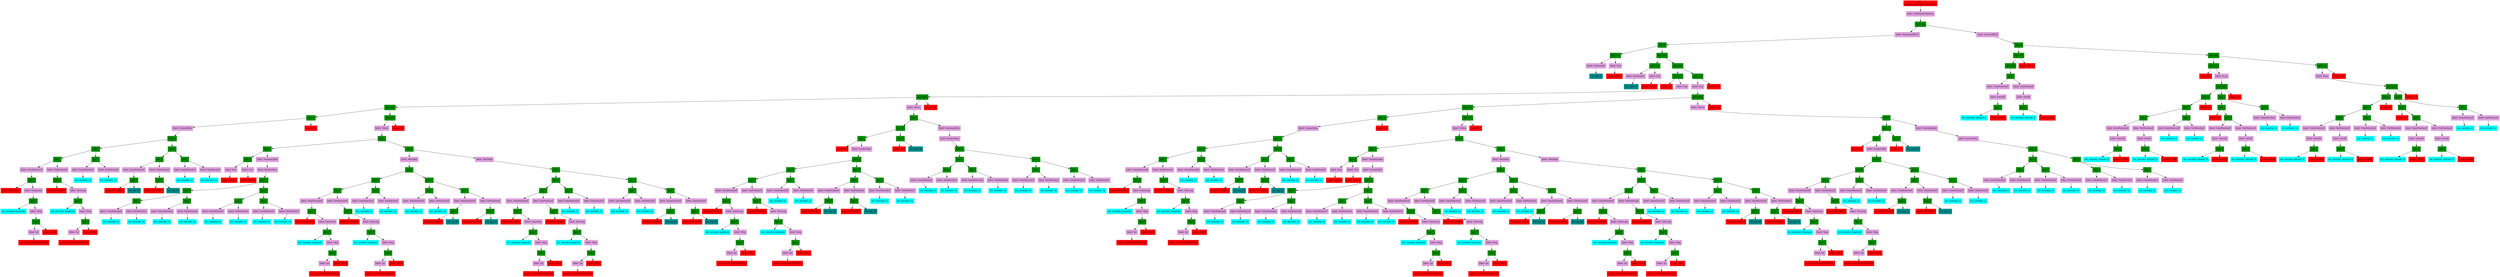digraph G {
node [shape=box]

0 [label="file: 
trigger_guard_alert_WCVtep.c",color=red, style=filled]
1 [label="label: ?wellClearViolation",color=plum, style=filled]
0 -> 1
2 [label="op2: &&",color=green4, style=filled]
1 -> 2
3 [label="label: ?horizontalWCV",color=plum, style=filled]
2 -> 3
4 [label="op2: ||",color=green4, style=filled]
3 -> 4
5 [label="op2: <=",color=green4, style=filled]
4 -> 5
6 [label="label: ?norm2dim",color=plum, style=filled]
5 -> 6
7 [label="ext_sqrt_8",color=cyan4, style=filled]
6 -> 7
141 [label="label: ?nm",color=plum, style=filled]
5 -> 141
142 [label="const: 1852.0",color=red1, style=filled]
141 -> 142
143 [label="op2: &&",color=green4, style=filled]
4 -> 143
144 [label="op2: <=",color=green4, style=filled]
143 -> 144
145 [label="label: ?norm2dim",color=plum, style=filled]
144 -> 145
146 [label="ext_sqrt_33",color=cyan4, style=filled]
145 -> 146
804 [label="label: ?nm",color=plum, style=filled]
144 -> 804
805 [label="const: 1852.0",color=red1, style=filled]
804 -> 805
806 [label="op2: &&",color=green4, style=filled]
143 -> 806
807 [label="op2: <=",color=green4, style=filled]
806 -> 807
808 [label="const: 0.0",color=red1, style=filled]
807 -> 808
809 [label="label: ?tep",color=plum, style=filled]
807 -> 809
810 [label="op3: mux",color=green4, style=filled]
809 -> 810
811 [label="op2: &&",color=green4, style=filled]
810 -> 811
812 [label="op2: <",color=green4, style=filled]
811 -> 812
813 [label="label: ?scalar2dim",color=plum, style=filled]
812 -> 813
814 [label="op2: +",color=green4, style=filled]
813 -> 814
815 [label="op2: *",color=green4, style=filled]
814 -> 815
816 [label="op2: -",color=green4, style=filled]
815 -> 816
817 [label="label: ?ownPositionX",color=plum, style=filled]
816 -> 817
818 [label="op2: *",color=green4, style=filled]
817 -> 818
819 [label="const: 6371000.0",color=red1, style=filled]
818 -> 819
820 [label="label: ?ownLong",color=plum, style=filled]
818 -> 820
821 [label="op2: *",color=green4, style=filled]
820 -> 821
822 [label="ext_ownship_longitude",color=cyan1, style=filled]
821 -> 822
823 [label="label: ?deg",color=plum, style=filled]
821 -> 823
824 [label="op2: /",color=green4, style=filled]
823 -> 824
825 [label="label: ?pi",color=plum, style=filled]
824 -> 825
826 [label="const: 3.141592653589793",color=red1, style=filled]
825 -> 826
827 [label="const: 180.0",color=red1, style=filled]
824 -> 827
828 [label="label: ?intPositionX",color=plum, style=filled]
816 -> 828
829 [label="op2: *",color=green4, style=filled]
828 -> 829
830 [label="const: 6371000.0",color=red1, style=filled]
829 -> 830
831 [label="label: ?intLong",color=plum, style=filled]
829 -> 831
832 [label="op2: *",color=green4, style=filled]
831 -> 832
833 [label="ext_intruder_longitude",color=cyan1, style=filled]
832 -> 833
834 [label="label: ?deg",color=plum, style=filled]
832 -> 834
835 [label="op2: /",color=green4, style=filled]
834 -> 835
836 [label="label: ?pi",color=plum, style=filled]
835 -> 836
837 [label="const: 3.141592653589793",color=red1, style=filled]
836 -> 837
838 [label="const: 180.0",color=red1, style=filled]
835 -> 838
839 [label="op2: -",color=green4, style=filled]
815 -> 839
840 [label="label: ?ownVelocityX",color=plum, style=filled]
839 -> 840
841 [label="ext_ownship_vx",color=cyan1, style=filled]
840 -> 841
842 [label="label: ?intVelocityX",color=plum, style=filled]
839 -> 842
843 [label="ext_intruder_vx",color=cyan1, style=filled]
842 -> 843
844 [label="op2: *",color=green4, style=filled]
814 -> 844
845 [label="op2: -",color=green4, style=filled]
844 -> 845
846 [label="label: ?ownPositionY",color=plum, style=filled]
845 -> 846
847 [label="op2: *",color=green4, style=filled]
846 -> 847
848 [label="const: 6371000.0",color=red1, style=filled]
847 -> 848
849 [label="ext_log_35",color=cyan4, style=filled]
847 -> 849
866 [label="label: ?intPositionY",color=plum, style=filled]
845 -> 866
867 [label="op2: *",color=green4, style=filled]
866 -> 867
868 [label="const: 6371000.0",color=red1, style=filled]
867 -> 868
869 [label="ext_log_37",color=cyan4, style=filled]
867 -> 869
886 [label="op2: -",color=green4, style=filled]
844 -> 886
887 [label="label: ?ownVelocityY",color=plum, style=filled]
886 -> 887
888 [label="ext_ownship_vy",color=cyan1, style=filled]
887 -> 888
889 [label="label: ?intVelocityY",color=plum, style=filled]
886 -> 889
890 [label="ext_intruder_vy",color=cyan1, style=filled]
889 -> 890
891 [label="const: 0.0",color=red1, style=filled]
812 -> 891
892 [label="op2: >=",color=green4, style=filled]
811 -> 892
893 [label="label: ?delta",color=plum, style=filled]
892 -> 893
894 [label="op2: -",color=green4, style=filled]
893 -> 894
895 [label="op2: *",color=green4, style=filled]
894 -> 895
896 [label="op2: *",color=green4, style=filled]
895 -> 896
897 [label="label: ?nm",color=plum, style=filled]
896 -> 897
898 [label="const: 1852.0",color=red1, style=filled]
897 -> 898
899 [label="label: ?nm",color=plum, style=filled]
896 -> 899
900 [label="const: 1852.0",color=red1, style=filled]
899 -> 900
901 [label="label: ?normsq2dim",color=plum, style=filled]
895 -> 901
902 [label="label: ?scalar2dim",color=plum, style=filled]
901 -> 902
903 [label="op2: +",color=green4, style=filled]
902 -> 903
904 [label="op2: *",color=green4, style=filled]
903 -> 904
905 [label="op2: -",color=green4, style=filled]
904 -> 905
906 [label="label: ?ownVelocityX",color=plum, style=filled]
905 -> 906
907 [label="ext_ownship_vx",color=cyan1, style=filled]
906 -> 907
908 [label="label: ?intVelocityX",color=plum, style=filled]
905 -> 908
909 [label="ext_intruder_vx",color=cyan1, style=filled]
908 -> 909
910 [label="op2: -",color=green4, style=filled]
904 -> 910
911 [label="label: ?ownVelocityX",color=plum, style=filled]
910 -> 911
912 [label="ext_ownship_vx",color=cyan1, style=filled]
911 -> 912
913 [label="label: ?intVelocityX",color=plum, style=filled]
910 -> 913
914 [label="ext_intruder_vx",color=cyan1, style=filled]
913 -> 914
915 [label="op2: *",color=green4, style=filled]
903 -> 915
916 [label="op2: -",color=green4, style=filled]
915 -> 916
917 [label="label: ?ownVelocityY",color=plum, style=filled]
916 -> 917
918 [label="ext_ownship_vy",color=cyan1, style=filled]
917 -> 918
919 [label="label: ?intVelocityY",color=plum, style=filled]
916 -> 919
920 [label="ext_intruder_vy",color=cyan1, style=filled]
919 -> 920
921 [label="op2: -",color=green4, style=filled]
915 -> 921
922 [label="label: ?ownVelocityY",color=plum, style=filled]
921 -> 922
923 [label="ext_ownship_vy",color=cyan1, style=filled]
922 -> 923
924 [label="label: ?intVelocityY",color=plum, style=filled]
921 -> 924
925 [label="ext_intruder_vy",color=cyan1, style=filled]
924 -> 925
926 [label="op2: *",color=green4, style=filled]
894 -> 926
927 [label="label: ?det2dim",color=plum, style=filled]
926 -> 927
928 [label="op2: -",color=green4, style=filled]
927 -> 928
929 [label="op2: *",color=green4, style=filled]
928 -> 929
930 [label="op2: -",color=green4, style=filled]
929 -> 930
931 [label="label: ?ownPositionX",color=plum, style=filled]
930 -> 931
932 [label="op2: *",color=green4, style=filled]
931 -> 932
933 [label="const: 6371000.0",color=red1, style=filled]
932 -> 933
934 [label="label: ?ownLong",color=plum, style=filled]
932 -> 934
935 [label="op2: *",color=green4, style=filled]
934 -> 935
936 [label="ext_ownship_longitude",color=cyan1, style=filled]
935 -> 936
937 [label="label: ?deg",color=plum, style=filled]
935 -> 937
938 [label="op2: /",color=green4, style=filled]
937 -> 938
939 [label="label: ?pi",color=plum, style=filled]
938 -> 939
940 [label="const: 3.141592653589793",color=red1, style=filled]
939 -> 940
941 [label="const: 180.0",color=red1, style=filled]
938 -> 941
942 [label="label: ?intPositionX",color=plum, style=filled]
930 -> 942
943 [label="op2: *",color=green4, style=filled]
942 -> 943
944 [label="const: 6371000.0",color=red1, style=filled]
943 -> 944
945 [label="label: ?intLong",color=plum, style=filled]
943 -> 945
946 [label="op2: *",color=green4, style=filled]
945 -> 946
947 [label="ext_intruder_longitude",color=cyan1, style=filled]
946 -> 947
948 [label="label: ?deg",color=plum, style=filled]
946 -> 948
949 [label="op2: /",color=green4, style=filled]
948 -> 949
950 [label="label: ?pi",color=plum, style=filled]
949 -> 950
951 [label="const: 3.141592653589793",color=red1, style=filled]
950 -> 951
952 [label="const: 180.0",color=red1, style=filled]
949 -> 952
953 [label="op2: -",color=green4, style=filled]
929 -> 953
954 [label="label: ?ownVelocityY",color=plum, style=filled]
953 -> 954
955 [label="ext_ownship_vy",color=cyan1, style=filled]
954 -> 955
956 [label="label: ?intVelocityY",color=plum, style=filled]
953 -> 956
957 [label="ext_intruder_vy",color=cyan1, style=filled]
956 -> 957
958 [label="op2: *",color=green4, style=filled]
928 -> 958
959 [label="op2: -",color=green4, style=filled]
958 -> 959
960 [label="label: ?ownVelocityX",color=plum, style=filled]
959 -> 960
961 [label="ext_ownship_vx",color=cyan1, style=filled]
960 -> 961
962 [label="label: ?intVelocityX",color=plum, style=filled]
959 -> 962
963 [label="ext_intruder_vx",color=cyan1, style=filled]
962 -> 963
964 [label="op2: -",color=green4, style=filled]
958 -> 964
965 [label="label: ?ownPositionY",color=plum, style=filled]
964 -> 965
966 [label="op2: *",color=green4, style=filled]
965 -> 966
967 [label="const: 6371000.0",color=red1, style=filled]
966 -> 967
968 [label="ext_log_39",color=cyan4, style=filled]
966 -> 968
985 [label="label: ?intPositionY",color=plum, style=filled]
964 -> 985
986 [label="op2: *",color=green4, style=filled]
985 -> 986
987 [label="const: 6371000.0",color=red1, style=filled]
986 -> 987
988 [label="ext_log_41",color=cyan4, style=filled]
986 -> 988
1005 [label="label: ?det2dim",color=plum, style=filled]
926 -> 1005
1006 [label="op2: -",color=green4, style=filled]
1005 -> 1006
1007 [label="op2: *",color=green4, style=filled]
1006 -> 1007
1008 [label="op2: -",color=green4, style=filled]
1007 -> 1008
1009 [label="label: ?ownPositionX",color=plum, style=filled]
1008 -> 1009
1010 [label="op2: *",color=green4, style=filled]
1009 -> 1010
1011 [label="const: 6371000.0",color=red1, style=filled]
1010 -> 1011
1012 [label="label: ?ownLong",color=plum, style=filled]
1010 -> 1012
1013 [label="op2: *",color=green4, style=filled]
1012 -> 1013
1014 [label="ext_ownship_longitude",color=cyan1, style=filled]
1013 -> 1014
1015 [label="label: ?deg",color=plum, style=filled]
1013 -> 1015
1016 [label="op2: /",color=green4, style=filled]
1015 -> 1016
1017 [label="label: ?pi",color=plum, style=filled]
1016 -> 1017
1018 [label="const: 3.141592653589793",color=red1, style=filled]
1017 -> 1018
1019 [label="const: 180.0",color=red1, style=filled]
1016 -> 1019
1020 [label="label: ?intPositionX",color=plum, style=filled]
1008 -> 1020
1021 [label="op2: *",color=green4, style=filled]
1020 -> 1021
1022 [label="const: 6371000.0",color=red1, style=filled]
1021 -> 1022
1023 [label="label: ?intLong",color=plum, style=filled]
1021 -> 1023
1024 [label="op2: *",color=green4, style=filled]
1023 -> 1024
1025 [label="ext_intruder_longitude",color=cyan1, style=filled]
1024 -> 1025
1026 [label="label: ?deg",color=plum, style=filled]
1024 -> 1026
1027 [label="op2: /",color=green4, style=filled]
1026 -> 1027
1028 [label="label: ?pi",color=plum, style=filled]
1027 -> 1028
1029 [label="const: 3.141592653589793",color=red1, style=filled]
1028 -> 1029
1030 [label="const: 180.0",color=red1, style=filled]
1027 -> 1030
1031 [label="op2: -",color=green4, style=filled]
1007 -> 1031
1032 [label="label: ?ownVelocityY",color=plum, style=filled]
1031 -> 1032
1033 [label="ext_ownship_vy",color=cyan1, style=filled]
1032 -> 1033
1034 [label="label: ?intVelocityY",color=plum, style=filled]
1031 -> 1034
1035 [label="ext_intruder_vy",color=cyan1, style=filled]
1034 -> 1035
1036 [label="op2: *",color=green4, style=filled]
1006 -> 1036
1037 [label="op2: -",color=green4, style=filled]
1036 -> 1037
1038 [label="label: ?ownVelocityX",color=plum, style=filled]
1037 -> 1038
1039 [label="ext_ownship_vx",color=cyan1, style=filled]
1038 -> 1039
1040 [label="label: ?intVelocityX",color=plum, style=filled]
1037 -> 1040
1041 [label="ext_intruder_vx",color=cyan1, style=filled]
1040 -> 1041
1042 [label="op2: -",color=green4, style=filled]
1036 -> 1042
1043 [label="label: ?ownPositionY",color=plum, style=filled]
1042 -> 1043
1044 [label="op2: *",color=green4, style=filled]
1043 -> 1044
1045 [label="const: 6371000.0",color=red1, style=filled]
1044 -> 1045
1046 [label="ext_log_43",color=cyan4, style=filled]
1044 -> 1046
1063 [label="label: ?intPositionY",color=plum, style=filled]
1042 -> 1063
1064 [label="op2: *",color=green4, style=filled]
1063 -> 1064
1065 [label="const: 6371000.0",color=red1, style=filled]
1064 -> 1065
1066 [label="ext_log_45",color=cyan4, style=filled]
1064 -> 1066
1083 [label="const: 0.0",color=red1, style=filled]
892 -> 1083
1084 [label="label: ?theta",color=plum, style=filled]
810 -> 1084
1085 [label="op2: /",color=green4, style=filled]
1084 -> 1085
1086 [label="op2: +",color=green4, style=filled]
1085 -> 1086
1087 [label="op2: -",color=green4, style=filled]
1086 -> 1087
1088 [label="const: 0.0",color=red1, style=filled]
1087 -> 1088
1089 [label="label: ?scalar2dim",color=plum, style=filled]
1087 -> 1089
1090 [label="op2: +",color=green4, style=filled]
1089 -> 1090
1091 [label="op2: *",color=green4, style=filled]
1090 -> 1091
1092 [label="op2: -",color=green4, style=filled]
1091 -> 1092
1093 [label="label: ?ownPositionX",color=plum, style=filled]
1092 -> 1093
1094 [label="op2: *",color=green4, style=filled]
1093 -> 1094
1095 [label="const: 6371000.0",color=red1, style=filled]
1094 -> 1095
1096 [label="label: ?ownLong",color=plum, style=filled]
1094 -> 1096
1097 [label="op2: *",color=green4, style=filled]
1096 -> 1097
1098 [label="ext_ownship_longitude",color=cyan1, style=filled]
1097 -> 1098
1099 [label="label: ?deg",color=plum, style=filled]
1097 -> 1099
1100 [label="op2: /",color=green4, style=filled]
1099 -> 1100
1101 [label="label: ?pi",color=plum, style=filled]
1100 -> 1101
1102 [label="const: 3.141592653589793",color=red1, style=filled]
1101 -> 1102
1103 [label="const: 180.0",color=red1, style=filled]
1100 -> 1103
1104 [label="label: ?intPositionX",color=plum, style=filled]
1092 -> 1104
1105 [label="op2: *",color=green4, style=filled]
1104 -> 1105
1106 [label="const: 6371000.0",color=red1, style=filled]
1105 -> 1106
1107 [label="label: ?intLong",color=plum, style=filled]
1105 -> 1107
1108 [label="op2: *",color=green4, style=filled]
1107 -> 1108
1109 [label="ext_intruder_longitude",color=cyan1, style=filled]
1108 -> 1109
1110 [label="label: ?deg",color=plum, style=filled]
1108 -> 1110
1111 [label="op2: /",color=green4, style=filled]
1110 -> 1111
1112 [label="label: ?pi",color=plum, style=filled]
1111 -> 1112
1113 [label="const: 3.141592653589793",color=red1, style=filled]
1112 -> 1113
1114 [label="const: 180.0",color=red1, style=filled]
1111 -> 1114
1115 [label="op2: -",color=green4, style=filled]
1091 -> 1115
1116 [label="label: ?ownVelocityX",color=plum, style=filled]
1115 -> 1116
1117 [label="ext_ownship_vx",color=cyan1, style=filled]
1116 -> 1117
1118 [label="label: ?intVelocityX",color=plum, style=filled]
1115 -> 1118
1119 [label="ext_intruder_vx",color=cyan1, style=filled]
1118 -> 1119
1120 [label="op2: *",color=green4, style=filled]
1090 -> 1120
1121 [label="op2: -",color=green4, style=filled]
1120 -> 1121
1122 [label="label: ?ownPositionY",color=plum, style=filled]
1121 -> 1122
1123 [label="op2: *",color=green4, style=filled]
1122 -> 1123
1124 [label="const: 6371000.0",color=red1, style=filled]
1123 -> 1124
1125 [label="ext_log_47",color=cyan4, style=filled]
1123 -> 1125
1142 [label="label: ?intPositionY",color=plum, style=filled]
1121 -> 1142
1143 [label="op2: *",color=green4, style=filled]
1142 -> 1143
1144 [label="const: 6371000.0",color=red1, style=filled]
1143 -> 1144
1145 [label="ext_log_49",color=cyan4, style=filled]
1143 -> 1145
1162 [label="op2: -",color=green4, style=filled]
1120 -> 1162
1163 [label="label: ?ownVelocityY",color=plum, style=filled]
1162 -> 1163
1164 [label="ext_ownship_vy",color=cyan1, style=filled]
1163 -> 1164
1165 [label="label: ?intVelocityY",color=plum, style=filled]
1162 -> 1165
1166 [label="ext_intruder_vy",color=cyan1, style=filled]
1165 -> 1166
1167 [label="op2: *",color=green4, style=filled]
1086 -> 1167
1168 [label="const: -1.0",color=red1, style=filled]
1167 -> 1168
1169 [label="ext_sqrt_58",color=cyan4, style=filled]
1167 -> 1169
1360 [label="label: ?normsq2dim",color=plum, style=filled]
1085 -> 1360
1361 [label="label: ?scalar2dim",color=plum, style=filled]
1360 -> 1361
1362 [label="op2: +",color=green4, style=filled]
1361 -> 1362
1363 [label="op2: *",color=green4, style=filled]
1362 -> 1363
1364 [label="op2: -",color=green4, style=filled]
1363 -> 1364
1365 [label="label: ?ownVelocityX",color=plum, style=filled]
1364 -> 1365
1366 [label="ext_ownship_vx",color=cyan1, style=filled]
1365 -> 1366
1367 [label="label: ?intVelocityX",color=plum, style=filled]
1364 -> 1367
1368 [label="ext_intruder_vx",color=cyan1, style=filled]
1367 -> 1368
1369 [label="op2: -",color=green4, style=filled]
1363 -> 1369
1370 [label="label: ?ownVelocityX",color=plum, style=filled]
1369 -> 1370
1371 [label="ext_ownship_vx",color=cyan1, style=filled]
1370 -> 1371
1372 [label="label: ?intVelocityX",color=plum, style=filled]
1369 -> 1372
1373 [label="ext_intruder_vx",color=cyan1, style=filled]
1372 -> 1373
1374 [label="op2: *",color=green4, style=filled]
1362 -> 1374
1375 [label="op2: -",color=green4, style=filled]
1374 -> 1375
1376 [label="label: ?ownVelocityY",color=plum, style=filled]
1375 -> 1376
1377 [label="ext_ownship_vy",color=cyan1, style=filled]
1376 -> 1377
1378 [label="label: ?intVelocityY",color=plum, style=filled]
1375 -> 1378
1379 [label="ext_intruder_vy",color=cyan1, style=filled]
1378 -> 1379
1380 [label="op2: -",color=green4, style=filled]
1374 -> 1380
1381 [label="label: ?ownVelocityY",color=plum, style=filled]
1380 -> 1381
1382 [label="ext_ownship_vy",color=cyan1, style=filled]
1381 -> 1382
1383 [label="label: ?intVelocityY",color=plum, style=filled]
1380 -> 1383
1384 [label="ext_intruder_vy",color=cyan1, style=filled]
1383 -> 1384
1385 [label="const: -1.0",color=red1, style=filled]
810 -> 1385
1386 [label="op2: <=",color=green4, style=filled]
806 -> 1386
1387 [label="label: ?tep",color=plum, style=filled]
1386 -> 1387
1388 [label="op3: mux",color=green4, style=filled]
1387 -> 1388
1389 [label="op2: &&",color=green4, style=filled]
1388 -> 1389
1390 [label="op2: <",color=green4, style=filled]
1389 -> 1390
1391 [label="label: ?scalar2dim",color=plum, style=filled]
1390 -> 1391
1392 [label="op2: +",color=green4, style=filled]
1391 -> 1392
1393 [label="op2: *",color=green4, style=filled]
1392 -> 1393
1394 [label="op2: -",color=green4, style=filled]
1393 -> 1394
1395 [label="label: ?ownPositionX",color=plum, style=filled]
1394 -> 1395
1396 [label="op2: *",color=green4, style=filled]
1395 -> 1396
1397 [label="const: 6371000.0",color=red1, style=filled]
1396 -> 1397
1398 [label="label: ?ownLong",color=plum, style=filled]
1396 -> 1398
1399 [label="op2: *",color=green4, style=filled]
1398 -> 1399
1400 [label="ext_ownship_longitude",color=cyan1, style=filled]
1399 -> 1400
1401 [label="label: ?deg",color=plum, style=filled]
1399 -> 1401
1402 [label="op2: /",color=green4, style=filled]
1401 -> 1402
1403 [label="label: ?pi",color=plum, style=filled]
1402 -> 1403
1404 [label="const: 3.141592653589793",color=red1, style=filled]
1403 -> 1404
1405 [label="const: 180.0",color=red1, style=filled]
1402 -> 1405
1406 [label="label: ?intPositionX",color=plum, style=filled]
1394 -> 1406
1407 [label="op2: *",color=green4, style=filled]
1406 -> 1407
1408 [label="const: 6371000.0",color=red1, style=filled]
1407 -> 1408
1409 [label="label: ?intLong",color=plum, style=filled]
1407 -> 1409
1410 [label="op2: *",color=green4, style=filled]
1409 -> 1410
1411 [label="ext_intruder_longitude",color=cyan1, style=filled]
1410 -> 1411
1412 [label="label: ?deg",color=plum, style=filled]
1410 -> 1412
1413 [label="op2: /",color=green4, style=filled]
1412 -> 1413
1414 [label="label: ?pi",color=plum, style=filled]
1413 -> 1414
1415 [label="const: 3.141592653589793",color=red1, style=filled]
1414 -> 1415
1416 [label="const: 180.0",color=red1, style=filled]
1413 -> 1416
1417 [label="op2: -",color=green4, style=filled]
1393 -> 1417
1418 [label="label: ?ownVelocityX",color=plum, style=filled]
1417 -> 1418
1419 [label="ext_ownship_vx",color=cyan1, style=filled]
1418 -> 1419
1420 [label="label: ?intVelocityX",color=plum, style=filled]
1417 -> 1420
1421 [label="ext_intruder_vx",color=cyan1, style=filled]
1420 -> 1421
1422 [label="op2: *",color=green4, style=filled]
1392 -> 1422
1423 [label="op2: -",color=green4, style=filled]
1422 -> 1423
1424 [label="label: ?ownPositionY",color=plum, style=filled]
1423 -> 1424
1425 [label="op2: *",color=green4, style=filled]
1424 -> 1425
1426 [label="const: 6371000.0",color=red1, style=filled]
1425 -> 1426
1427 [label="ext_log_60",color=cyan4, style=filled]
1425 -> 1427
1444 [label="label: ?intPositionY",color=plum, style=filled]
1423 -> 1444
1445 [label="op2: *",color=green4, style=filled]
1444 -> 1445
1446 [label="const: 6371000.0",color=red1, style=filled]
1445 -> 1446
1447 [label="ext_log_62",color=cyan4, style=filled]
1445 -> 1447
1464 [label="op2: -",color=green4, style=filled]
1422 -> 1464
1465 [label="label: ?ownVelocityY",color=plum, style=filled]
1464 -> 1465
1466 [label="ext_ownship_vy",color=cyan1, style=filled]
1465 -> 1466
1467 [label="label: ?intVelocityY",color=plum, style=filled]
1464 -> 1467
1468 [label="ext_intruder_vy",color=cyan1, style=filled]
1467 -> 1468
1469 [label="const: 0.0",color=red1, style=filled]
1390 -> 1469
1470 [label="op2: >=",color=green4, style=filled]
1389 -> 1470
1471 [label="label: ?delta",color=plum, style=filled]
1470 -> 1471
1472 [label="op2: -",color=green4, style=filled]
1471 -> 1472
1473 [label="op2: *",color=green4, style=filled]
1472 -> 1473
1474 [label="op2: *",color=green4, style=filled]
1473 -> 1474
1475 [label="label: ?nm",color=plum, style=filled]
1474 -> 1475
1476 [label="const: 1852.0",color=red1, style=filled]
1475 -> 1476
1477 [label="label: ?nm",color=plum, style=filled]
1474 -> 1477
1478 [label="const: 1852.0",color=red1, style=filled]
1477 -> 1478
1479 [label="label: ?normsq2dim",color=plum, style=filled]
1473 -> 1479
1480 [label="label: ?scalar2dim",color=plum, style=filled]
1479 -> 1480
1481 [label="op2: +",color=green4, style=filled]
1480 -> 1481
1482 [label="op2: *",color=green4, style=filled]
1481 -> 1482
1483 [label="op2: -",color=green4, style=filled]
1482 -> 1483
1484 [label="label: ?ownVelocityX",color=plum, style=filled]
1483 -> 1484
1485 [label="ext_ownship_vx",color=cyan1, style=filled]
1484 -> 1485
1486 [label="label: ?intVelocityX",color=plum, style=filled]
1483 -> 1486
1487 [label="ext_intruder_vx",color=cyan1, style=filled]
1486 -> 1487
1488 [label="op2: -",color=green4, style=filled]
1482 -> 1488
1489 [label="label: ?ownVelocityX",color=plum, style=filled]
1488 -> 1489
1490 [label="ext_ownship_vx",color=cyan1, style=filled]
1489 -> 1490
1491 [label="label: ?intVelocityX",color=plum, style=filled]
1488 -> 1491
1492 [label="ext_intruder_vx",color=cyan1, style=filled]
1491 -> 1492
1493 [label="op2: *",color=green4, style=filled]
1481 -> 1493
1494 [label="op2: -",color=green4, style=filled]
1493 -> 1494
1495 [label="label: ?ownVelocityY",color=plum, style=filled]
1494 -> 1495
1496 [label="ext_ownship_vy",color=cyan1, style=filled]
1495 -> 1496
1497 [label="label: ?intVelocityY",color=plum, style=filled]
1494 -> 1497
1498 [label="ext_intruder_vy",color=cyan1, style=filled]
1497 -> 1498
1499 [label="op2: -",color=green4, style=filled]
1493 -> 1499
1500 [label="label: ?ownVelocityY",color=plum, style=filled]
1499 -> 1500
1501 [label="ext_ownship_vy",color=cyan1, style=filled]
1500 -> 1501
1502 [label="label: ?intVelocityY",color=plum, style=filled]
1499 -> 1502
1503 [label="ext_intruder_vy",color=cyan1, style=filled]
1502 -> 1503
1504 [label="op2: *",color=green4, style=filled]
1472 -> 1504
1505 [label="label: ?det2dim",color=plum, style=filled]
1504 -> 1505
1506 [label="op2: -",color=green4, style=filled]
1505 -> 1506
1507 [label="op2: *",color=green4, style=filled]
1506 -> 1507
1508 [label="op2: -",color=green4, style=filled]
1507 -> 1508
1509 [label="label: ?ownPositionX",color=plum, style=filled]
1508 -> 1509
1510 [label="op2: *",color=green4, style=filled]
1509 -> 1510
1511 [label="const: 6371000.0",color=red1, style=filled]
1510 -> 1511
1512 [label="label: ?ownLong",color=plum, style=filled]
1510 -> 1512
1513 [label="op2: *",color=green4, style=filled]
1512 -> 1513
1514 [label="ext_ownship_longitude",color=cyan1, style=filled]
1513 -> 1514
1515 [label="label: ?deg",color=plum, style=filled]
1513 -> 1515
1516 [label="op2: /",color=green4, style=filled]
1515 -> 1516
1517 [label="label: ?pi",color=plum, style=filled]
1516 -> 1517
1518 [label="const: 3.141592653589793",color=red1, style=filled]
1517 -> 1518
1519 [label="const: 180.0",color=red1, style=filled]
1516 -> 1519
1520 [label="label: ?intPositionX",color=plum, style=filled]
1508 -> 1520
1521 [label="op2: *",color=green4, style=filled]
1520 -> 1521
1522 [label="const: 6371000.0",color=red1, style=filled]
1521 -> 1522
1523 [label="label: ?intLong",color=plum, style=filled]
1521 -> 1523
1524 [label="op2: *",color=green4, style=filled]
1523 -> 1524
1525 [label="ext_intruder_longitude",color=cyan1, style=filled]
1524 -> 1525
1526 [label="label: ?deg",color=plum, style=filled]
1524 -> 1526
1527 [label="op2: /",color=green4, style=filled]
1526 -> 1527
1528 [label="label: ?pi",color=plum, style=filled]
1527 -> 1528
1529 [label="const: 3.141592653589793",color=red1, style=filled]
1528 -> 1529
1530 [label="const: 180.0",color=red1, style=filled]
1527 -> 1530
1531 [label="op2: -",color=green4, style=filled]
1507 -> 1531
1532 [label="label: ?ownVelocityY",color=plum, style=filled]
1531 -> 1532
1533 [label="ext_ownship_vy",color=cyan1, style=filled]
1532 -> 1533
1534 [label="label: ?intVelocityY",color=plum, style=filled]
1531 -> 1534
1535 [label="ext_intruder_vy",color=cyan1, style=filled]
1534 -> 1535
1536 [label="op2: *",color=green4, style=filled]
1506 -> 1536
1537 [label="op2: -",color=green4, style=filled]
1536 -> 1537
1538 [label="label: ?ownVelocityX",color=plum, style=filled]
1537 -> 1538
1539 [label="ext_ownship_vx",color=cyan1, style=filled]
1538 -> 1539
1540 [label="label: ?intVelocityX",color=plum, style=filled]
1537 -> 1540
1541 [label="ext_intruder_vx",color=cyan1, style=filled]
1540 -> 1541
1542 [label="op2: -",color=green4, style=filled]
1536 -> 1542
1543 [label="label: ?ownPositionY",color=plum, style=filled]
1542 -> 1543
1544 [label="op2: *",color=green4, style=filled]
1543 -> 1544
1545 [label="const: 6371000.0",color=red1, style=filled]
1544 -> 1545
1546 [label="ext_log_64",color=cyan4, style=filled]
1544 -> 1546
1563 [label="label: ?intPositionY",color=plum, style=filled]
1542 -> 1563
1564 [label="op2: *",color=green4, style=filled]
1563 -> 1564
1565 [label="const: 6371000.0",color=red1, style=filled]
1564 -> 1565
1566 [label="ext_log_66",color=cyan4, style=filled]
1564 -> 1566
1583 [label="label: ?det2dim",color=plum, style=filled]
1504 -> 1583
1584 [label="op2: -",color=green4, style=filled]
1583 -> 1584
1585 [label="op2: *",color=green4, style=filled]
1584 -> 1585
1586 [label="op2: -",color=green4, style=filled]
1585 -> 1586
1587 [label="label: ?ownPositionX",color=plum, style=filled]
1586 -> 1587
1588 [label="op2: *",color=green4, style=filled]
1587 -> 1588
1589 [label="const: 6371000.0",color=red1, style=filled]
1588 -> 1589
1590 [label="label: ?ownLong",color=plum, style=filled]
1588 -> 1590
1591 [label="op2: *",color=green4, style=filled]
1590 -> 1591
1592 [label="ext_ownship_longitude",color=cyan1, style=filled]
1591 -> 1592
1593 [label="label: ?deg",color=plum, style=filled]
1591 -> 1593
1594 [label="op2: /",color=green4, style=filled]
1593 -> 1594
1595 [label="label: ?pi",color=plum, style=filled]
1594 -> 1595
1596 [label="const: 3.141592653589793",color=red1, style=filled]
1595 -> 1596
1597 [label="const: 180.0",color=red1, style=filled]
1594 -> 1597
1598 [label="label: ?intPositionX",color=plum, style=filled]
1586 -> 1598
1599 [label="op2: *",color=green4, style=filled]
1598 -> 1599
1600 [label="const: 6371000.0",color=red1, style=filled]
1599 -> 1600
1601 [label="label: ?intLong",color=plum, style=filled]
1599 -> 1601
1602 [label="op2: *",color=green4, style=filled]
1601 -> 1602
1603 [label="ext_intruder_longitude",color=cyan1, style=filled]
1602 -> 1603
1604 [label="label: ?deg",color=plum, style=filled]
1602 -> 1604
1605 [label="op2: /",color=green4, style=filled]
1604 -> 1605
1606 [label="label: ?pi",color=plum, style=filled]
1605 -> 1606
1607 [label="const: 3.141592653589793",color=red1, style=filled]
1606 -> 1607
1608 [label="const: 180.0",color=red1, style=filled]
1605 -> 1608
1609 [label="op2: -",color=green4, style=filled]
1585 -> 1609
1610 [label="label: ?ownVelocityY",color=plum, style=filled]
1609 -> 1610
1611 [label="ext_ownship_vy",color=cyan1, style=filled]
1610 -> 1611
1612 [label="label: ?intVelocityY",color=plum, style=filled]
1609 -> 1612
1613 [label="ext_intruder_vy",color=cyan1, style=filled]
1612 -> 1613
1614 [label="op2: *",color=green4, style=filled]
1584 -> 1614
1615 [label="op2: -",color=green4, style=filled]
1614 -> 1615
1616 [label="label: ?ownVelocityX",color=plum, style=filled]
1615 -> 1616
1617 [label="ext_ownship_vx",color=cyan1, style=filled]
1616 -> 1617
1618 [label="label: ?intVelocityX",color=plum, style=filled]
1615 -> 1618
1619 [label="ext_intruder_vx",color=cyan1, style=filled]
1618 -> 1619
1620 [label="op2: -",color=green4, style=filled]
1614 -> 1620
1621 [label="label: ?ownPositionY",color=plum, style=filled]
1620 -> 1621
1622 [label="op2: *",color=green4, style=filled]
1621 -> 1622
1623 [label="const: 6371000.0",color=red1, style=filled]
1622 -> 1623
1624 [label="ext_log_68",color=cyan4, style=filled]
1622 -> 1624
1641 [label="label: ?intPositionY",color=plum, style=filled]
1620 -> 1641
1642 [label="op2: *",color=green4, style=filled]
1641 -> 1642
1643 [label="const: 6371000.0",color=red1, style=filled]
1642 -> 1643
1644 [label="ext_log_70",color=cyan4, style=filled]
1642 -> 1644
1661 [label="const: 0.0",color=red1, style=filled]
1470 -> 1661
1662 [label="label: ?theta",color=plum, style=filled]
1388 -> 1662
1663 [label="op2: /",color=green4, style=filled]
1662 -> 1663
1664 [label="op2: +",color=green4, style=filled]
1663 -> 1664
1665 [label="op2: -",color=green4, style=filled]
1664 -> 1665
1666 [label="const: 0.0",color=red1, style=filled]
1665 -> 1666
1667 [label="label: ?scalar2dim",color=plum, style=filled]
1665 -> 1667
1668 [label="op2: +",color=green4, style=filled]
1667 -> 1668
1669 [label="op2: *",color=green4, style=filled]
1668 -> 1669
1670 [label="op2: -",color=green4, style=filled]
1669 -> 1670
1671 [label="label: ?ownPositionX",color=plum, style=filled]
1670 -> 1671
1672 [label="op2: *",color=green4, style=filled]
1671 -> 1672
1673 [label="const: 6371000.0",color=red1, style=filled]
1672 -> 1673
1674 [label="label: ?ownLong",color=plum, style=filled]
1672 -> 1674
1675 [label="op2: *",color=green4, style=filled]
1674 -> 1675
1676 [label="ext_ownship_longitude",color=cyan1, style=filled]
1675 -> 1676
1677 [label="label: ?deg",color=plum, style=filled]
1675 -> 1677
1678 [label="op2: /",color=green4, style=filled]
1677 -> 1678
1679 [label="label: ?pi",color=plum, style=filled]
1678 -> 1679
1680 [label="const: 3.141592653589793",color=red1, style=filled]
1679 -> 1680
1681 [label="const: 180.0",color=red1, style=filled]
1678 -> 1681
1682 [label="label: ?intPositionX",color=plum, style=filled]
1670 -> 1682
1683 [label="op2: *",color=green4, style=filled]
1682 -> 1683
1684 [label="const: 6371000.0",color=red1, style=filled]
1683 -> 1684
1685 [label="label: ?intLong",color=plum, style=filled]
1683 -> 1685
1686 [label="op2: *",color=green4, style=filled]
1685 -> 1686
1687 [label="ext_intruder_longitude",color=cyan1, style=filled]
1686 -> 1687
1688 [label="label: ?deg",color=plum, style=filled]
1686 -> 1688
1689 [label="op2: /",color=green4, style=filled]
1688 -> 1689
1690 [label="label: ?pi",color=plum, style=filled]
1689 -> 1690
1691 [label="const: 3.141592653589793",color=red1, style=filled]
1690 -> 1691
1692 [label="const: 180.0",color=red1, style=filled]
1689 -> 1692
1693 [label="op2: -",color=green4, style=filled]
1669 -> 1693
1694 [label="label: ?ownVelocityX",color=plum, style=filled]
1693 -> 1694
1695 [label="ext_ownship_vx",color=cyan1, style=filled]
1694 -> 1695
1696 [label="label: ?intVelocityX",color=plum, style=filled]
1693 -> 1696
1697 [label="ext_intruder_vx",color=cyan1, style=filled]
1696 -> 1697
1698 [label="op2: *",color=green4, style=filled]
1668 -> 1698
1699 [label="op2: -",color=green4, style=filled]
1698 -> 1699
1700 [label="label: ?ownPositionY",color=plum, style=filled]
1699 -> 1700
1701 [label="op2: *",color=green4, style=filled]
1700 -> 1701
1702 [label="const: 6371000.0",color=red1, style=filled]
1701 -> 1702
1703 [label="ext_log_72",color=cyan4, style=filled]
1701 -> 1703
1720 [label="label: ?intPositionY",color=plum, style=filled]
1699 -> 1720
1721 [label="op2: *",color=green4, style=filled]
1720 -> 1721
1722 [label="const: 6371000.0",color=red1, style=filled]
1721 -> 1722
1723 [label="ext_log_74",color=cyan4, style=filled]
1721 -> 1723
1740 [label="op2: -",color=green4, style=filled]
1698 -> 1740
1741 [label="label: ?ownVelocityY",color=plum, style=filled]
1740 -> 1741
1742 [label="ext_ownship_vy",color=cyan1, style=filled]
1741 -> 1742
1743 [label="label: ?intVelocityY",color=plum, style=filled]
1740 -> 1743
1744 [label="ext_intruder_vy",color=cyan1, style=filled]
1743 -> 1744
1745 [label="op2: *",color=green4, style=filled]
1664 -> 1745
1746 [label="const: -1.0",color=red1, style=filled]
1745 -> 1746
1747 [label="ext_sqrt_83",color=cyan4, style=filled]
1745 -> 1747
1938 [label="label: ?normsq2dim",color=plum, style=filled]
1663 -> 1938
1939 [label="label: ?scalar2dim",color=plum, style=filled]
1938 -> 1939
1940 [label="op2: +",color=green4, style=filled]
1939 -> 1940
1941 [label="op2: *",color=green4, style=filled]
1940 -> 1941
1942 [label="op2: -",color=green4, style=filled]
1941 -> 1942
1943 [label="label: ?ownVelocityX",color=plum, style=filled]
1942 -> 1943
1944 [label="ext_ownship_vx",color=cyan1, style=filled]
1943 -> 1944
1945 [label="label: ?intVelocityX",color=plum, style=filled]
1942 -> 1945
1946 [label="ext_intruder_vx",color=cyan1, style=filled]
1945 -> 1946
1947 [label="op2: -",color=green4, style=filled]
1941 -> 1947
1948 [label="label: ?ownVelocityX",color=plum, style=filled]
1947 -> 1948
1949 [label="ext_ownship_vx",color=cyan1, style=filled]
1948 -> 1949
1950 [label="label: ?intVelocityX",color=plum, style=filled]
1947 -> 1950
1951 [label="ext_intruder_vx",color=cyan1, style=filled]
1950 -> 1951
1952 [label="op2: *",color=green4, style=filled]
1940 -> 1952
1953 [label="op2: -",color=green4, style=filled]
1952 -> 1953
1954 [label="label: ?ownVelocityY",color=plum, style=filled]
1953 -> 1954
1955 [label="ext_ownship_vy",color=cyan1, style=filled]
1954 -> 1955
1956 [label="label: ?intVelocityY",color=plum, style=filled]
1953 -> 1956
1957 [label="ext_intruder_vy",color=cyan1, style=filled]
1956 -> 1957
1958 [label="op2: -",color=green4, style=filled]
1952 -> 1958
1959 [label="label: ?ownVelocityY",color=plum, style=filled]
1958 -> 1959
1960 [label="ext_ownship_vy",color=cyan1, style=filled]
1959 -> 1960
1961 [label="label: ?intVelocityY",color=plum, style=filled]
1958 -> 1961
1962 [label="ext_intruder_vy",color=cyan1, style=filled]
1961 -> 1962
1963 [label="const: -1.0",color=red1, style=filled]
1388 -> 1963
1964 [label="const: 30.0",color=red1, style=filled]
1386 -> 1964
1965 [label="label: ?verticalWCV",color=plum, style=filled]
2 -> 1965
1966 [label="op2: ||",color=green4, style=filled]
1965 -> 1966
1967 [label="op2: <=",color=green4, style=filled]
1966 -> 1967
1968 [label="op1: abs",color=green4, style=filled]
1967 -> 1968
1969 [label="op2: -",color=green4, style=filled]
1968 -> 1969
1970 [label="label: ?ownPositionZ",color=plum, style=filled]
1969 -> 1970
1971 [label="label: ?ownAlt",color=plum, style=filled]
1970 -> 1971
1972 [label="op2: *",color=green4, style=filled]
1971 -> 1972
1973 [label="ext_ownship_altitude_ft",color=cyan1, style=filled]
1972 -> 1973
1974 [label="const: 0.3048",color=red1, style=filled]
1972 -> 1974
1975 [label="label: ?intPositionZ",color=plum, style=filled]
1969 -> 1975
1976 [label="label: ?intAlt",color=plum, style=filled]
1975 -> 1976
1977 [label="op2: *",color=green4, style=filled]
1976 -> 1977
1978 [label="ext_intruder_altitude_ft",color=cyan1, style=filled]
1977 -> 1978
1979 [label="const: 0.3048",color=red1, style=filled]
1977 -> 1979
1980 [label="const: 144.78",color=red1, style=filled]
1967 -> 1980
1981 [label="op2: &&",color=green4, style=filled]
1966 -> 1981
1982 [label="op2: <=",color=green4, style=filled]
1981 -> 1982
1983 [label="const: 0.0",color=red1, style=filled]
1982 -> 1983
1984 [label="label: ?tcoa",color=plum, style=filled]
1982 -> 1984
1985 [label="op3: mux",color=green4, style=filled]
1984 -> 1985
1986 [label="op2: <",color=green4, style=filled]
1985 -> 1986
1987 [label="op2: *",color=green4, style=filled]
1986 -> 1987
1988 [label="op2: -",color=green4, style=filled]
1987 -> 1988
1989 [label="label: ?ownPositionZ",color=plum, style=filled]
1988 -> 1989
1990 [label="label: ?ownAlt",color=plum, style=filled]
1989 -> 1990
1991 [label="op2: *",color=green4, style=filled]
1990 -> 1991
1992 [label="ext_ownship_altitude_ft",color=cyan1, style=filled]
1991 -> 1992
1993 [label="const: 0.3048",color=red1, style=filled]
1991 -> 1993
1994 [label="label: ?intPositionZ",color=plum, style=filled]
1988 -> 1994
1995 [label="label: ?intAlt",color=plum, style=filled]
1994 -> 1995
1996 [label="op2: *",color=green4, style=filled]
1995 -> 1996
1997 [label="ext_intruder_altitude_ft",color=cyan1, style=filled]
1996 -> 1997
1998 [label="const: 0.3048",color=red1, style=filled]
1996 -> 1998
1999 [label="op2: -",color=green4, style=filled]
1987 -> 1999
2000 [label="label: ?ownVelocityZ",color=plum, style=filled]
1999 -> 2000
2001 [label="ext_ownship_vz",color=cyan1, style=filled]
2000 -> 2001
2002 [label="label: ?intVelocityZ",color=plum, style=filled]
1999 -> 2002
2003 [label="ext_intruder_vz",color=cyan1, style=filled]
2002 -> 2003
2004 [label="const: 0.0",color=red1, style=filled]
1986 -> 2004
2005 [label="op2: /",color=green4, style=filled]
1985 -> 2005
2006 [label="op2: -",color=green4, style=filled]
2005 -> 2006
2007 [label="const: 0.0",color=red1, style=filled]
2006 -> 2007
2008 [label="op2: -",color=green4, style=filled]
2006 -> 2008
2009 [label="label: ?ownPositionZ",color=plum, style=filled]
2008 -> 2009
2010 [label="label: ?ownAlt",color=plum, style=filled]
2009 -> 2010
2011 [label="op2: *",color=green4, style=filled]
2010 -> 2011
2012 [label="ext_ownship_altitude_ft",color=cyan1, style=filled]
2011 -> 2012
2013 [label="const: 0.3048",color=red1, style=filled]
2011 -> 2013
2014 [label="label: ?intPositionZ",color=plum, style=filled]
2008 -> 2014
2015 [label="label: ?intAlt",color=plum, style=filled]
2014 -> 2015
2016 [label="op2: *",color=green4, style=filled]
2015 -> 2016
2017 [label="ext_intruder_altitude_ft",color=cyan1, style=filled]
2016 -> 2017
2018 [label="const: 0.3048",color=red1, style=filled]
2016 -> 2018
2019 [label="op2: -",color=green4, style=filled]
2005 -> 2019
2020 [label="label: ?ownVelocityZ",color=plum, style=filled]
2019 -> 2020
2021 [label="ext_ownship_vz",color=cyan1, style=filled]
2020 -> 2021
2022 [label="label: ?intVelocityZ",color=plum, style=filled]
2019 -> 2022
2023 [label="ext_intruder_vz",color=cyan1, style=filled]
2022 -> 2023
2024 [label="const: -1.0",color=red1, style=filled]
1985 -> 2024
2025 [label="op2: <=",color=green4, style=filled]
1981 -> 2025
2026 [label="label: ?tcoa",color=plum, style=filled]
2025 -> 2026
2027 [label="op3: mux",color=green4, style=filled]
2026 -> 2027
2028 [label="op2: <",color=green4, style=filled]
2027 -> 2028
2029 [label="op2: *",color=green4, style=filled]
2028 -> 2029
2030 [label="op2: -",color=green4, style=filled]
2029 -> 2030
2031 [label="label: ?ownPositionZ",color=plum, style=filled]
2030 -> 2031
2032 [label="label: ?ownAlt",color=plum, style=filled]
2031 -> 2032
2033 [label="op2: *",color=green4, style=filled]
2032 -> 2033
2034 [label="ext_ownship_altitude_ft",color=cyan1, style=filled]
2033 -> 2034
2035 [label="const: 0.3048",color=red1, style=filled]
2033 -> 2035
2036 [label="label: ?intPositionZ",color=plum, style=filled]
2030 -> 2036
2037 [label="label: ?intAlt",color=plum, style=filled]
2036 -> 2037
2038 [label="op2: *",color=green4, style=filled]
2037 -> 2038
2039 [label="ext_intruder_altitude_ft",color=cyan1, style=filled]
2038 -> 2039
2040 [label="const: 0.3048",color=red1, style=filled]
2038 -> 2040
2041 [label="op2: -",color=green4, style=filled]
2029 -> 2041
2042 [label="label: ?ownVelocityZ",color=plum, style=filled]
2041 -> 2042
2043 [label="ext_ownship_vz",color=cyan1, style=filled]
2042 -> 2043
2044 [label="label: ?intVelocityZ",color=plum, style=filled]
2041 -> 2044
2045 [label="ext_intruder_vz",color=cyan1, style=filled]
2044 -> 2045
2046 [label="const: 0.0",color=red1, style=filled]
2028 -> 2046
2047 [label="op2: /",color=green4, style=filled]
2027 -> 2047
2048 [label="op2: -",color=green4, style=filled]
2047 -> 2048
2049 [label="const: 0.0",color=red1, style=filled]
2048 -> 2049
2050 [label="op2: -",color=green4, style=filled]
2048 -> 2050
2051 [label="label: ?ownPositionZ",color=plum, style=filled]
2050 -> 2051
2052 [label="label: ?ownAlt",color=plum, style=filled]
2051 -> 2052
2053 [label="op2: *",color=green4, style=filled]
2052 -> 2053
2054 [label="ext_ownship_altitude_ft",color=cyan1, style=filled]
2053 -> 2054
2055 [label="const: 0.3048",color=red1, style=filled]
2053 -> 2055
2056 [label="label: ?intPositionZ",color=plum, style=filled]
2050 -> 2056
2057 [label="label: ?intAlt",color=plum, style=filled]
2056 -> 2057
2058 [label="op2: *",color=green4, style=filled]
2057 -> 2058
2059 [label="ext_intruder_altitude_ft",color=cyan1, style=filled]
2058 -> 2059
2060 [label="const: 0.3048",color=red1, style=filled]
2058 -> 2060
2061 [label="op2: -",color=green4, style=filled]
2047 -> 2061
2062 [label="label: ?ownVelocityZ",color=plum, style=filled]
2061 -> 2062
2063 [label="ext_ownship_vz",color=cyan1, style=filled]
2062 -> 2063
2064 [label="label: ?intVelocityZ",color=plum, style=filled]
2061 -> 2064
2065 [label="ext_intruder_vz",color=cyan1, style=filled]
2064 -> 2065
2066 [label="const: -1.0",color=red1, style=filled]
2027 -> 2066
2067 [label="const: 30.0",color=red1, style=filled]
2025 -> 2067


}

